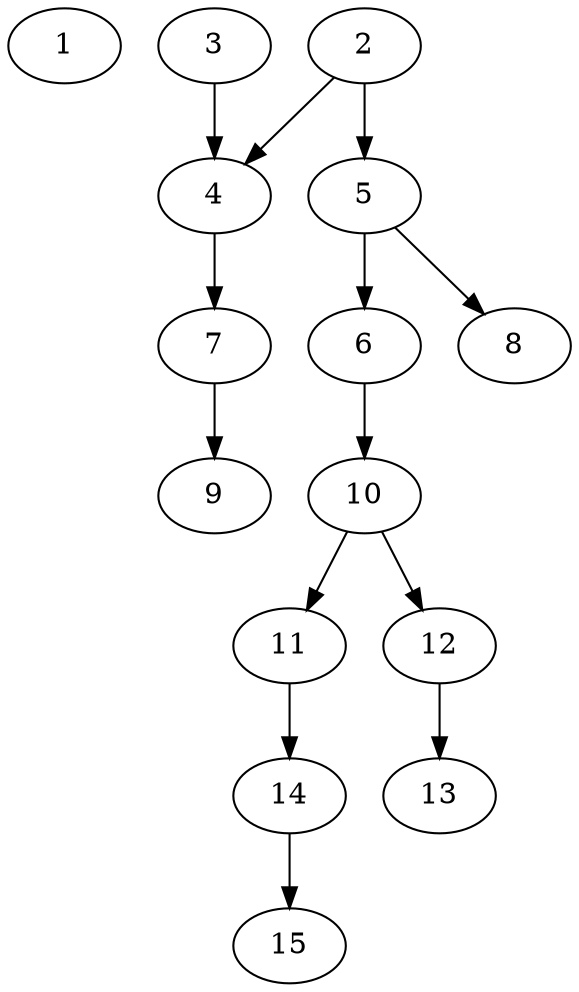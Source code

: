 // DAG automatically generated by daggen at Thu Oct  3 13:59:27 2019
// ./daggen --dot -n 15 --ccr 0.5 --fat 0.5 --regular 0.9 --density 0.5 --mindata 5242880 --maxdata 52428800 
digraph G {
  1 [size="32817152", alpha="0.15", expect_size="16408576"] 
  2 [size="78934016", alpha="0.03", expect_size="39467008"] 
  2 -> 4 [size ="39467008"]
  2 -> 5 [size ="39467008"]
  3 [size="46297088", alpha="0.10", expect_size="23148544"] 
  3 -> 4 [size ="23148544"]
  4 [size="81817600", alpha="0.09", expect_size="40908800"] 
  4 -> 7 [size ="40908800"]
  5 [size="73496576", alpha="0.12", expect_size="36748288"] 
  5 -> 6 [size ="36748288"]
  5 -> 8 [size ="36748288"]
  6 [size="99684352", alpha="0.12", expect_size="49842176"] 
  6 -> 10 [size ="49842176"]
  7 [size="24750080", alpha="0.05", expect_size="12375040"] 
  7 -> 9 [size ="12375040"]
  8 [size="61466624", alpha="0.03", expect_size="30733312"] 
  9 [size="20406272", alpha="0.14", expect_size="10203136"] 
  10 [size="24199168", alpha="0.17", expect_size="12099584"] 
  10 -> 11 [size ="12099584"]
  10 -> 12 [size ="12099584"]
  11 [size="96759808", alpha="0.14", expect_size="48379904"] 
  11 -> 14 [size ="48379904"]
  12 [size="75022336", alpha="0.02", expect_size="37511168"] 
  12 -> 13 [size ="37511168"]
  13 [size="89145344", alpha="0.07", expect_size="44572672"] 
  14 [size="41007104", alpha="0.11", expect_size="20503552"] 
  14 -> 15 [size ="20503552"]
  15 [size="81283072", alpha="0.01", expect_size="40641536"] 
}
